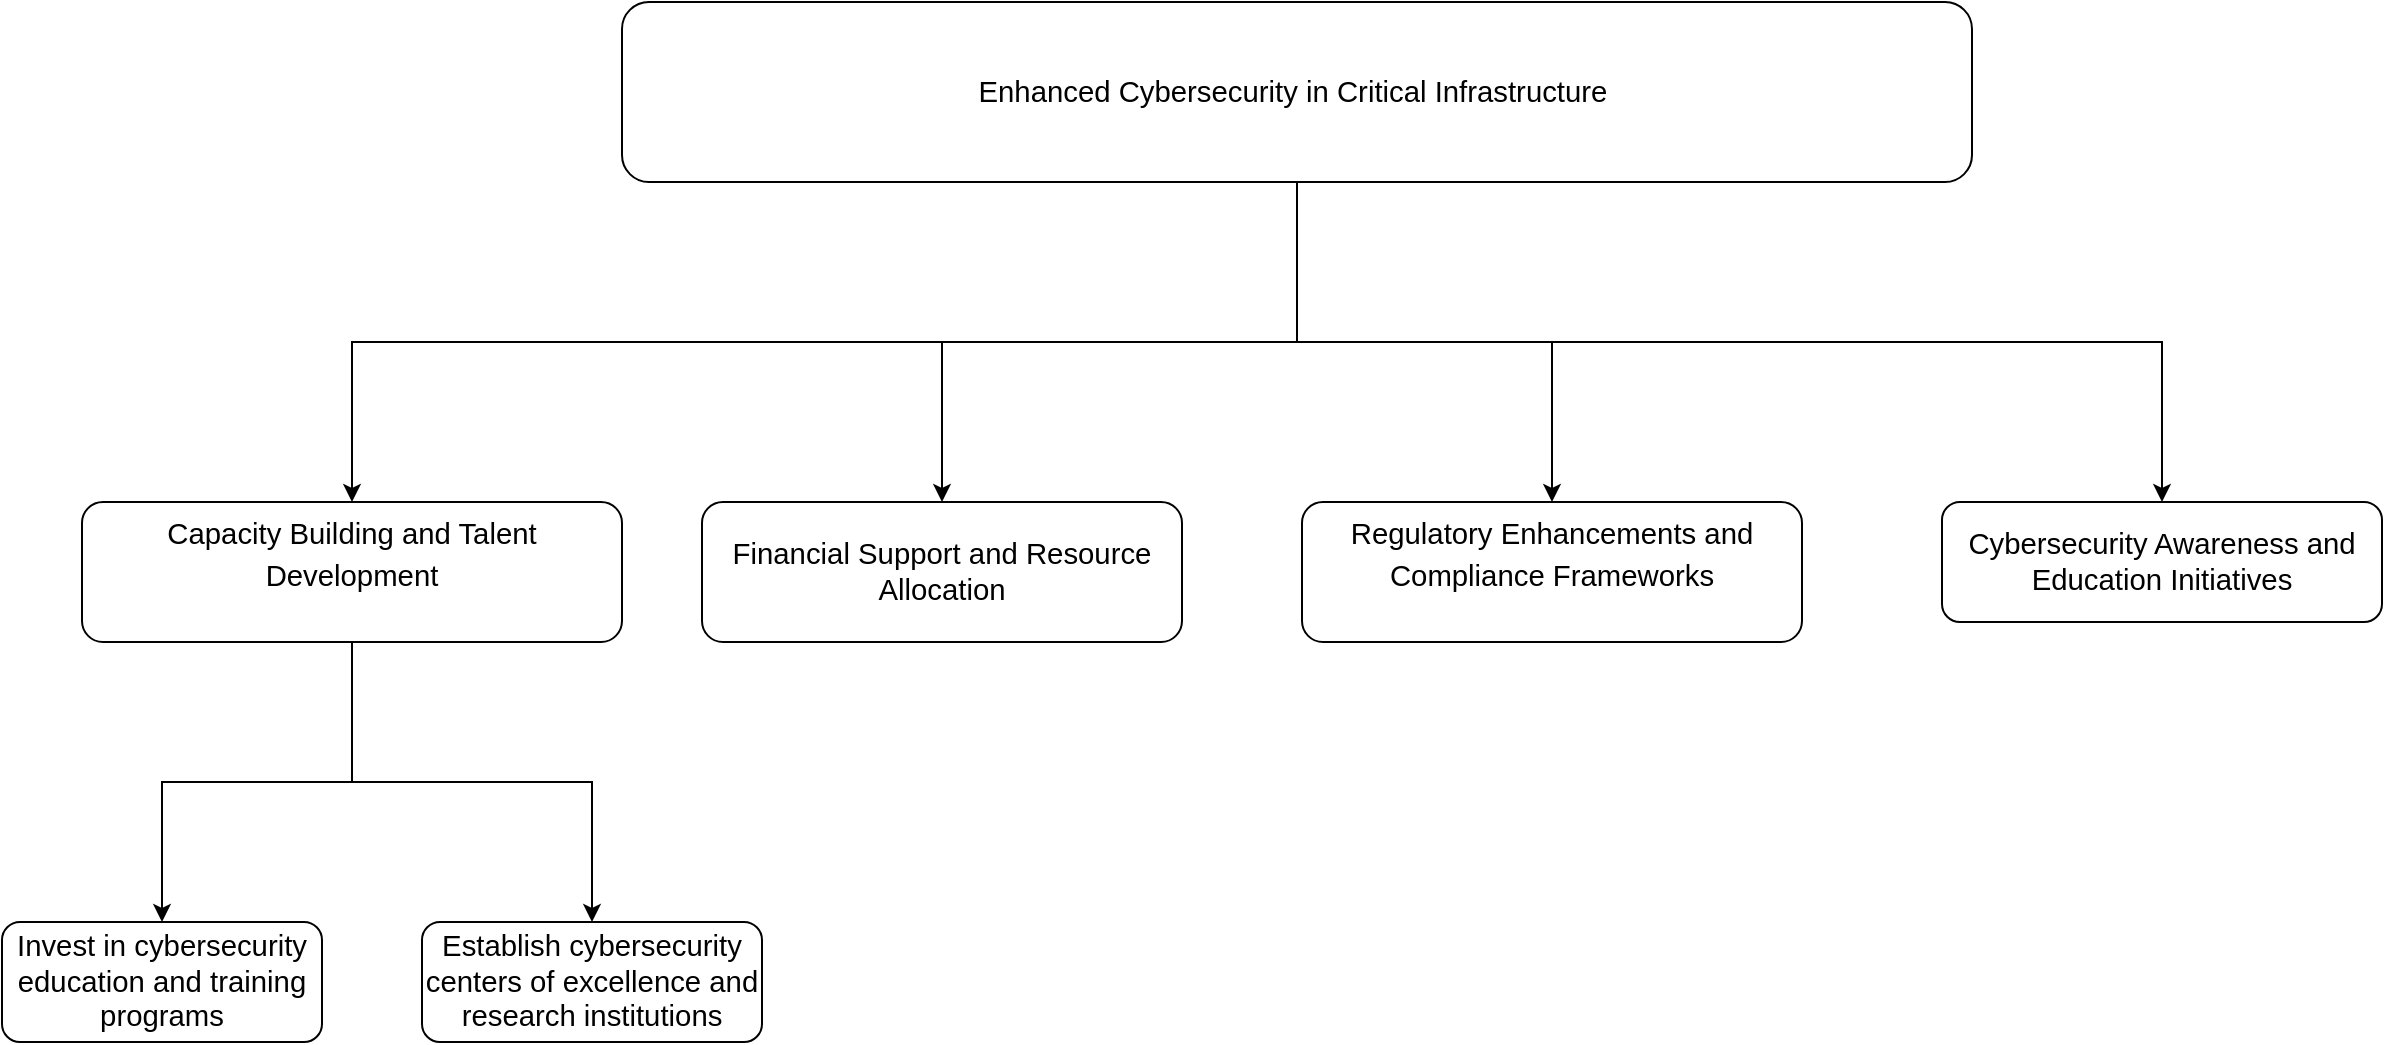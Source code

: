 <mxfile version="24.4.0" type="github">
  <diagram name="Page-1" id="qbcw0_QGkUB2L4nBPmKO">
    <mxGraphModel dx="2007" dy="645" grid="1" gridSize="10" guides="1" tooltips="1" connect="1" arrows="1" fold="1" page="1" pageScale="1" pageWidth="850" pageHeight="1100" background="none" math="0" shadow="0">
      <root>
        <mxCell id="0" />
        <mxCell id="1" parent="0" />
        <mxCell id="e39YhttfQh6g9qLsBfuA-8" value="" style="edgeStyle=orthogonalEdgeStyle;rounded=0;orthogonalLoop=1;jettySize=auto;html=1;" edge="1" parent="1" source="e39YhttfQh6g9qLsBfuA-2" target="e39YhttfQh6g9qLsBfuA-7">
          <mxGeometry relative="1" as="geometry" />
        </mxCell>
        <mxCell id="e39YhttfQh6g9qLsBfuA-10" value="" style="edgeStyle=orthogonalEdgeStyle;rounded=0;orthogonalLoop=1;jettySize=auto;html=1;" edge="1" parent="1" source="e39YhttfQh6g9qLsBfuA-2" target="e39YhttfQh6g9qLsBfuA-9">
          <mxGeometry relative="1" as="geometry" />
        </mxCell>
        <mxCell id="e39YhttfQh6g9qLsBfuA-14" value="" style="edgeStyle=orthogonalEdgeStyle;rounded=0;orthogonalLoop=1;jettySize=auto;html=1;" edge="1" parent="1" source="e39YhttfQh6g9qLsBfuA-2" target="e39YhttfQh6g9qLsBfuA-13">
          <mxGeometry relative="1" as="geometry" />
        </mxCell>
        <mxCell id="e39YhttfQh6g9qLsBfuA-20" value="" style="edgeStyle=orthogonalEdgeStyle;rounded=0;orthogonalLoop=1;jettySize=auto;html=1;" edge="1" parent="1" source="e39YhttfQh6g9qLsBfuA-2" target="e39YhttfQh6g9qLsBfuA-19">
          <mxGeometry relative="1" as="geometry" />
        </mxCell>
        <mxCell id="e39YhttfQh6g9qLsBfuA-2" value="&lt;span id=&quot;docs-internal-guid-f4f1dec3-7fff-86c7-fe9e-d08dac1e3e18&quot;&gt;&lt;span style=&quot;font-size: 11pt; font-family: Arial, sans-serif; background-color: transparent; font-variant-numeric: normal; font-variant-east-asian: normal; font-variant-alternates: normal; font-variant-position: normal; vertical-align: baseline; white-space-collapse: preserve;&quot;&gt;Enhanced Cybersecurity in Critical Infrastructure &lt;/span&gt;&lt;/span&gt;" style="whiteSpace=wrap;html=1;gradientDirection=east;rounded=1;" vertex="1" parent="1">
          <mxGeometry x="-80" y="30" width="675" height="90" as="geometry" />
        </mxCell>
        <mxCell id="e39YhttfQh6g9qLsBfuA-7" value="&lt;span id=&quot;docs-internal-guid-b18fc274-7fff-4afe-53f8-195ce8988570&quot;&gt;&lt;p style=&quot;line-height:1.38;margin-top:0pt;margin-bottom:0pt;&quot; dir=&quot;ltr&quot;&gt;&lt;span style=&quot;font-size: 11pt; font-family: Arial, sans-serif; background-color: transparent; font-variant-numeric: normal; font-variant-east-asian: normal; font-variant-alternates: normal; font-variant-position: normal; vertical-align: baseline; white-space-collapse: preserve;&quot;&gt;Regulatory Enhancements and Compliance Frameworks&lt;/span&gt;&lt;/p&gt;&lt;div&gt;&lt;span style=&quot;font-size: 11pt; font-family: Arial, sans-serif; background-color: transparent; font-variant-numeric: normal; font-variant-east-asian: normal; font-variant-alternates: normal; font-variant-position: normal; vertical-align: baseline; white-space-collapse: preserve;&quot;&gt;&lt;br&gt;&lt;/span&gt;&lt;/div&gt;&lt;/span&gt;" style="whiteSpace=wrap;html=1;gradientDirection=east;rounded=1;" vertex="1" parent="1">
          <mxGeometry x="260" y="280" width="250" height="70" as="geometry" />
        </mxCell>
        <mxCell id="e39YhttfQh6g9qLsBfuA-9" value="&lt;span id=&quot;docs-internal-guid-cc9d6333-7fff-6a8c-3ab8-d3a8226ca76d&quot;&gt;&lt;span style=&quot;font-size: 11pt; font-family: Arial, sans-serif; background-color: transparent; font-variant-numeric: normal; font-variant-east-asian: normal; font-variant-alternates: normal; font-variant-position: normal; vertical-align: baseline; white-space-collapse: preserve;&quot;&gt;Financial Support and Resource Allocation&lt;/span&gt;&lt;/span&gt;" style="whiteSpace=wrap;html=1;gradientDirection=east;rounded=1;" vertex="1" parent="1">
          <mxGeometry x="-40" y="280" width="240" height="70" as="geometry" />
        </mxCell>
        <mxCell id="e39YhttfQh6g9qLsBfuA-13" value="&lt;span id=&quot;docs-internal-guid-c67d08ce-7fff-69de-2ffb-74023b6b5d5c&quot;&gt;&lt;span style=&quot;font-size: 11pt; font-family: Arial, sans-serif; background-color: transparent; font-variant-numeric: normal; font-variant-east-asian: normal; font-variant-alternates: normal; font-variant-position: normal; vertical-align: baseline; white-space-collapse: preserve;&quot;&gt;Cybersecurity Awareness and Education Initiatives&lt;/span&gt;&lt;/span&gt;" style="whiteSpace=wrap;html=1;gradientDirection=east;rounded=1;" vertex="1" parent="1">
          <mxGeometry x="580" y="280" width="220" height="60" as="geometry" />
        </mxCell>
        <mxCell id="e39YhttfQh6g9qLsBfuA-22" value="" style="edgeStyle=orthogonalEdgeStyle;rounded=0;orthogonalLoop=1;jettySize=auto;html=1;" edge="1" parent="1" source="e39YhttfQh6g9qLsBfuA-19" target="e39YhttfQh6g9qLsBfuA-21">
          <mxGeometry relative="1" as="geometry" />
        </mxCell>
        <mxCell id="e39YhttfQh6g9qLsBfuA-24" value="" style="edgeStyle=orthogonalEdgeStyle;rounded=0;orthogonalLoop=1;jettySize=auto;html=1;" edge="1" parent="1" source="e39YhttfQh6g9qLsBfuA-19" target="e39YhttfQh6g9qLsBfuA-23">
          <mxGeometry relative="1" as="geometry" />
        </mxCell>
        <mxCell id="e39YhttfQh6g9qLsBfuA-19" value="&lt;span id=&quot;docs-internal-guid-990a0c09-7fff-07dc-5c46-0e6442948d26&quot;&gt;&lt;p style=&quot;line-height:1.38;margin-top:0pt;margin-bottom:0pt;&quot; dir=&quot;ltr&quot;&gt;&lt;span style=&quot;font-size: 11pt; font-family: Arial, sans-serif; background-color: transparent; font-variant-numeric: normal; font-variant-east-asian: normal; font-variant-alternates: normal; font-variant-position: normal; vertical-align: baseline; white-space-collapse: preserve;&quot;&gt;Capacity Building and Talent Development&lt;/span&gt;&lt;/p&gt;&lt;div&gt;&lt;span style=&quot;font-size: 11pt; font-family: Arial, sans-serif; background-color: transparent; font-variant-numeric: normal; font-variant-east-asian: normal; font-variant-alternates: normal; font-variant-position: normal; vertical-align: baseline; white-space-collapse: preserve;&quot;&gt;&lt;br&gt;&lt;/span&gt;&lt;/div&gt;&lt;/span&gt;" style="whiteSpace=wrap;html=1;gradientDirection=east;rounded=1;" vertex="1" parent="1">
          <mxGeometry x="-350" y="280" width="270" height="70" as="geometry" />
        </mxCell>
        <mxCell id="e39YhttfQh6g9qLsBfuA-21" value="&lt;span id=&quot;docs-internal-guid-485b95d7-7fff-4483-19b6-c63915ce63f2&quot;&gt;&lt;span style=&quot;font-size: 11pt; font-family: Arial, sans-serif; background-color: transparent; font-variant-numeric: normal; font-variant-east-asian: normal; font-variant-alternates: normal; font-variant-position: normal; vertical-align: baseline; white-space-collapse: preserve;&quot;&gt;Invest in cybersecurity education and training programs&lt;/span&gt;&lt;/span&gt;" style="whiteSpace=wrap;html=1;gradientDirection=east;rounded=1;" vertex="1" parent="1">
          <mxGeometry x="-390" y="490" width="160" height="60" as="geometry" />
        </mxCell>
        <mxCell id="e39YhttfQh6g9qLsBfuA-23" value="&lt;span id=&quot;docs-internal-guid-18b46ba3-7fff-d74f-bfe8-685734410107&quot;&gt;&lt;span style=&quot;font-size: 11pt; font-family: Arial, sans-serif; background-color: transparent; font-variant-numeric: normal; font-variant-east-asian: normal; font-variant-alternates: normal; font-variant-position: normal; vertical-align: baseline; white-space-collapse: preserve;&quot;&gt;Establish cybersecurity centers of excellence and research institutions&lt;/span&gt;&lt;/span&gt;" style="whiteSpace=wrap;html=1;gradientDirection=east;rounded=1;" vertex="1" parent="1">
          <mxGeometry x="-180" y="490" width="170" height="60" as="geometry" />
        </mxCell>
      </root>
    </mxGraphModel>
  </diagram>
</mxfile>
